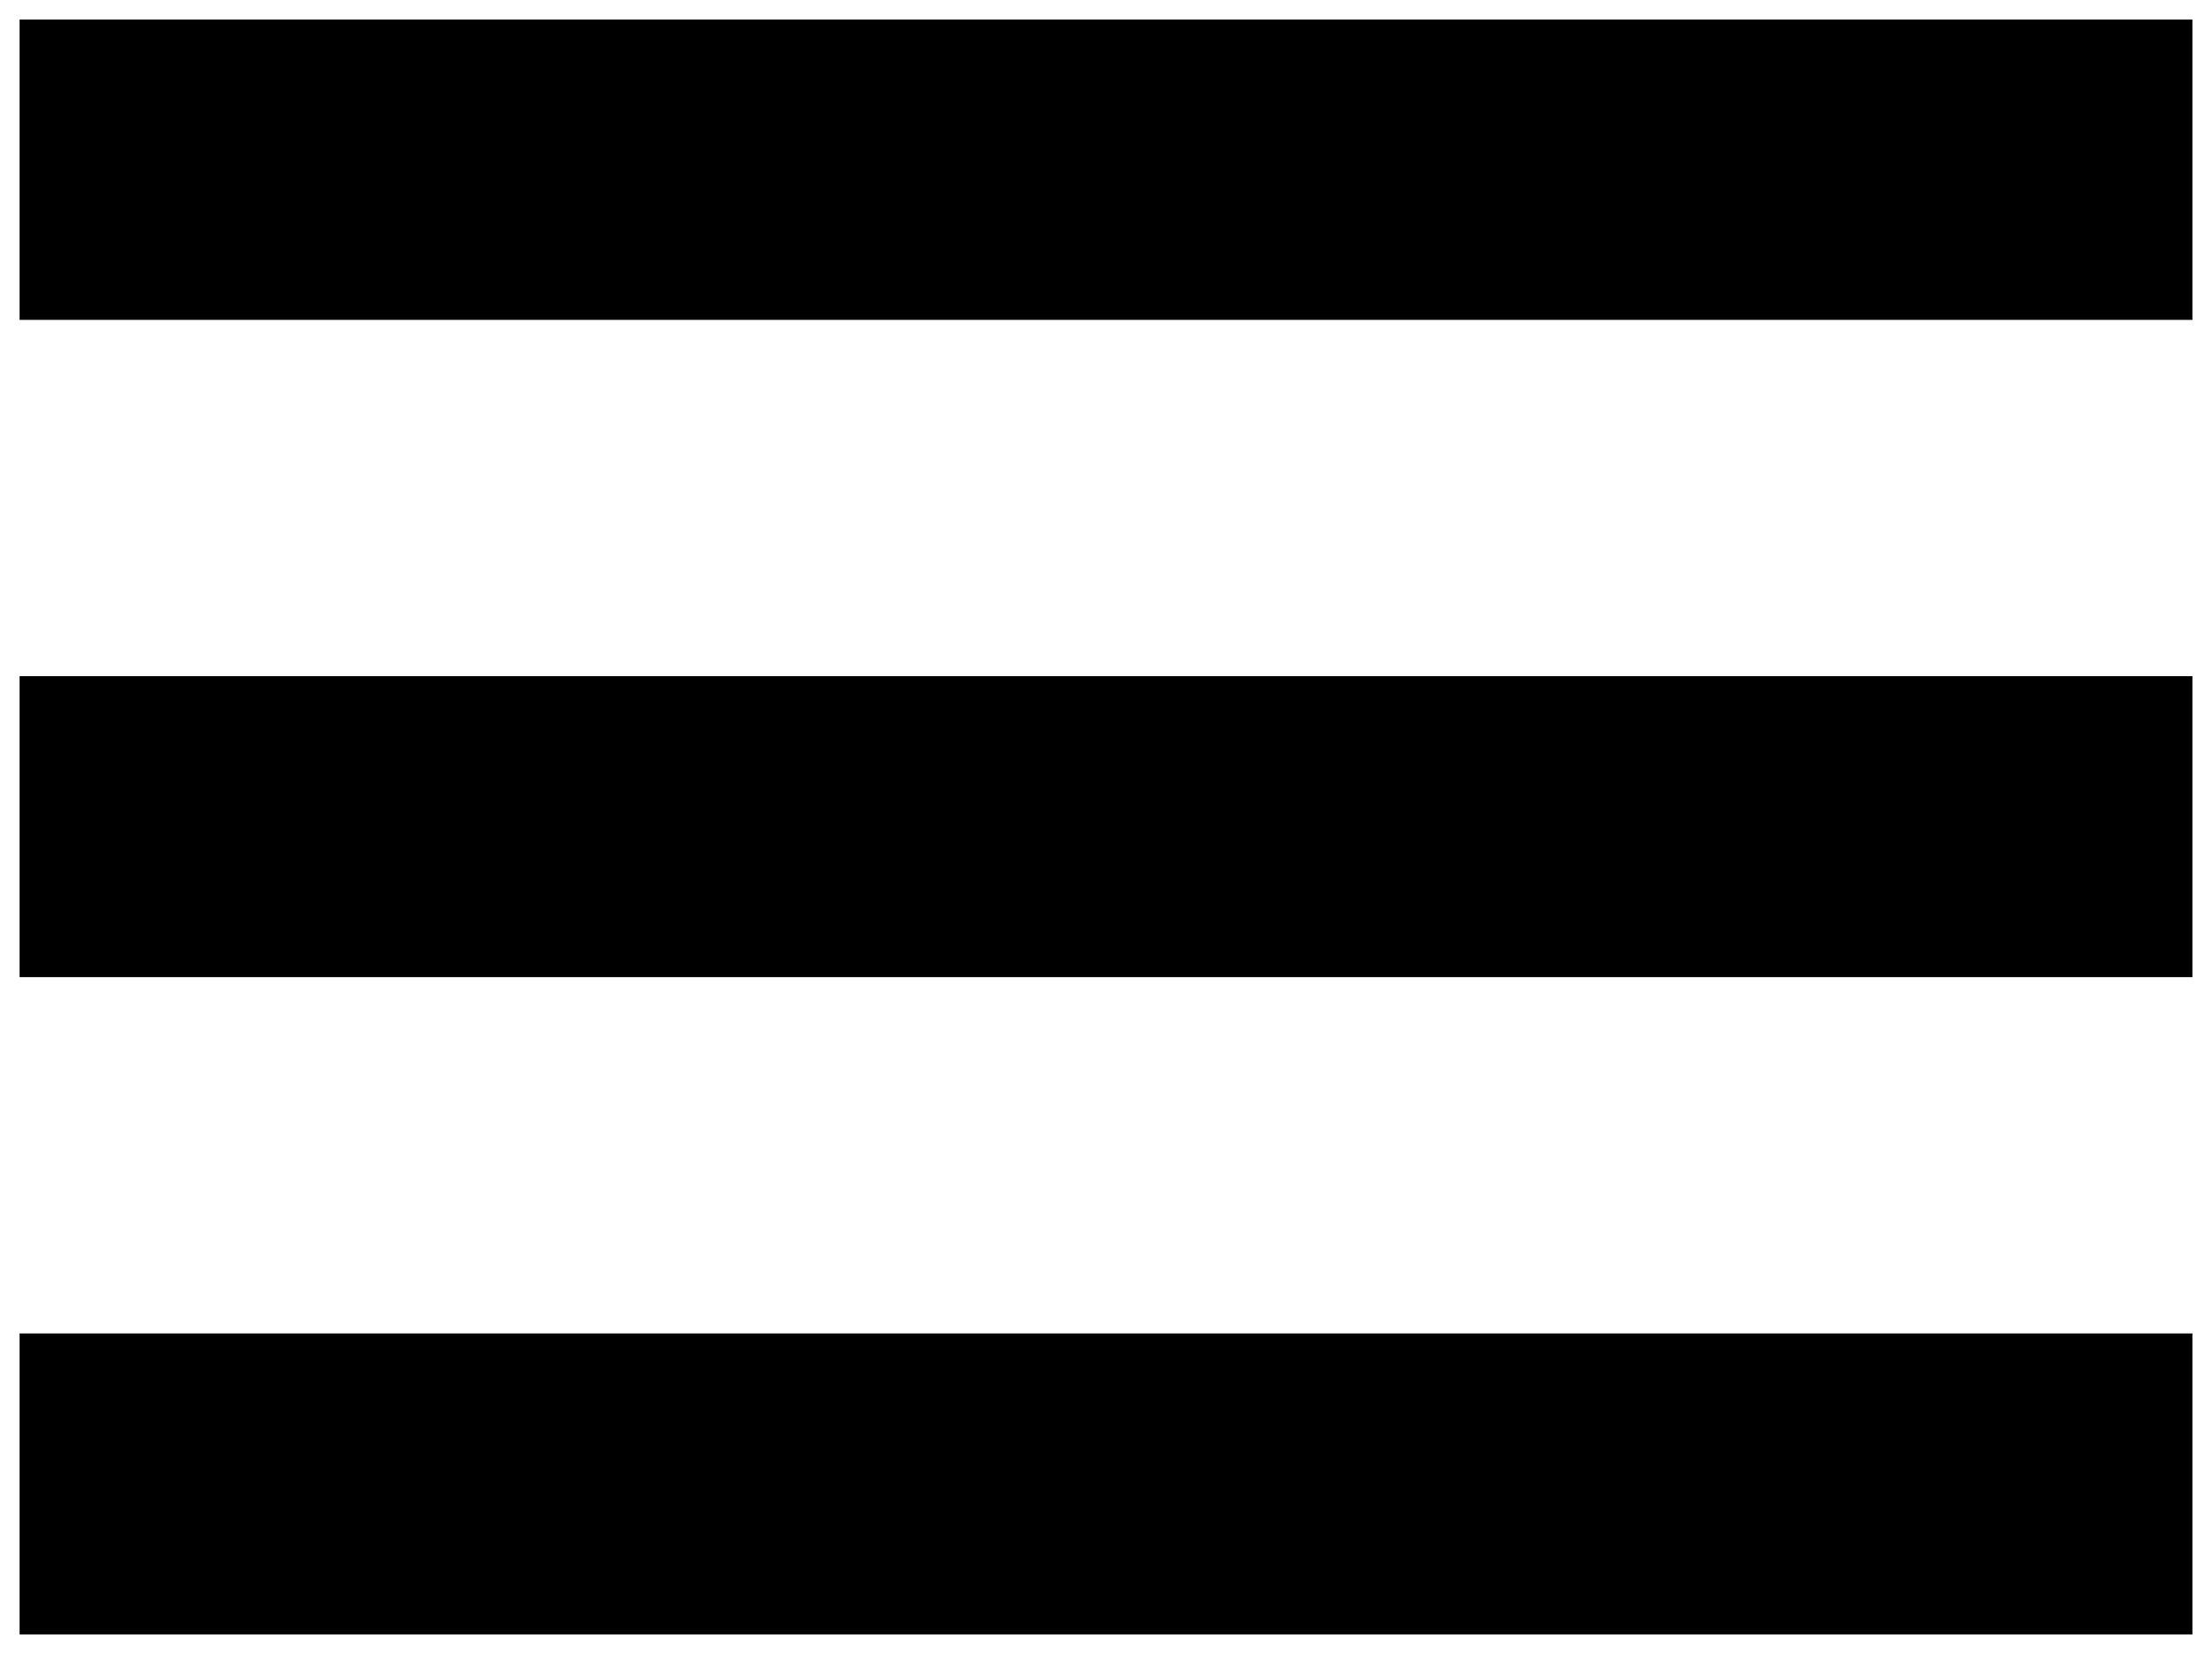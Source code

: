 


\begin{tikzpicture}[y=0.80pt, x=0.80pt, yscale=-1.0, xscale=1.0, inner sep=0pt, outer sep=0pt]
\begin{scope}[shift={(100.0,1856.0)},nonzero rule]
  \path[draw=.,fill=.,line width=1.600pt] (1724.0,-1060.0) --
    (324.0,-1060.0) -- (324.0,-1252.0) -- (1724.0,-1252.0) --
    (1724.0,-1060.0) -- cycle(1724.0,-636.0) -- (324.0,-636.0)
    -- (324.0,-828.0) -- (1724.0,-828.0) -- (1724.0,-636.0) --
    cycle(1724.0,-212.0) -- (324.0,-212.0) -- (324.0,-404.0) --
    (1724.0,-404.0) -- (1724.0,-212.0) -- cycle;
\end{scope}

\end{tikzpicture}

